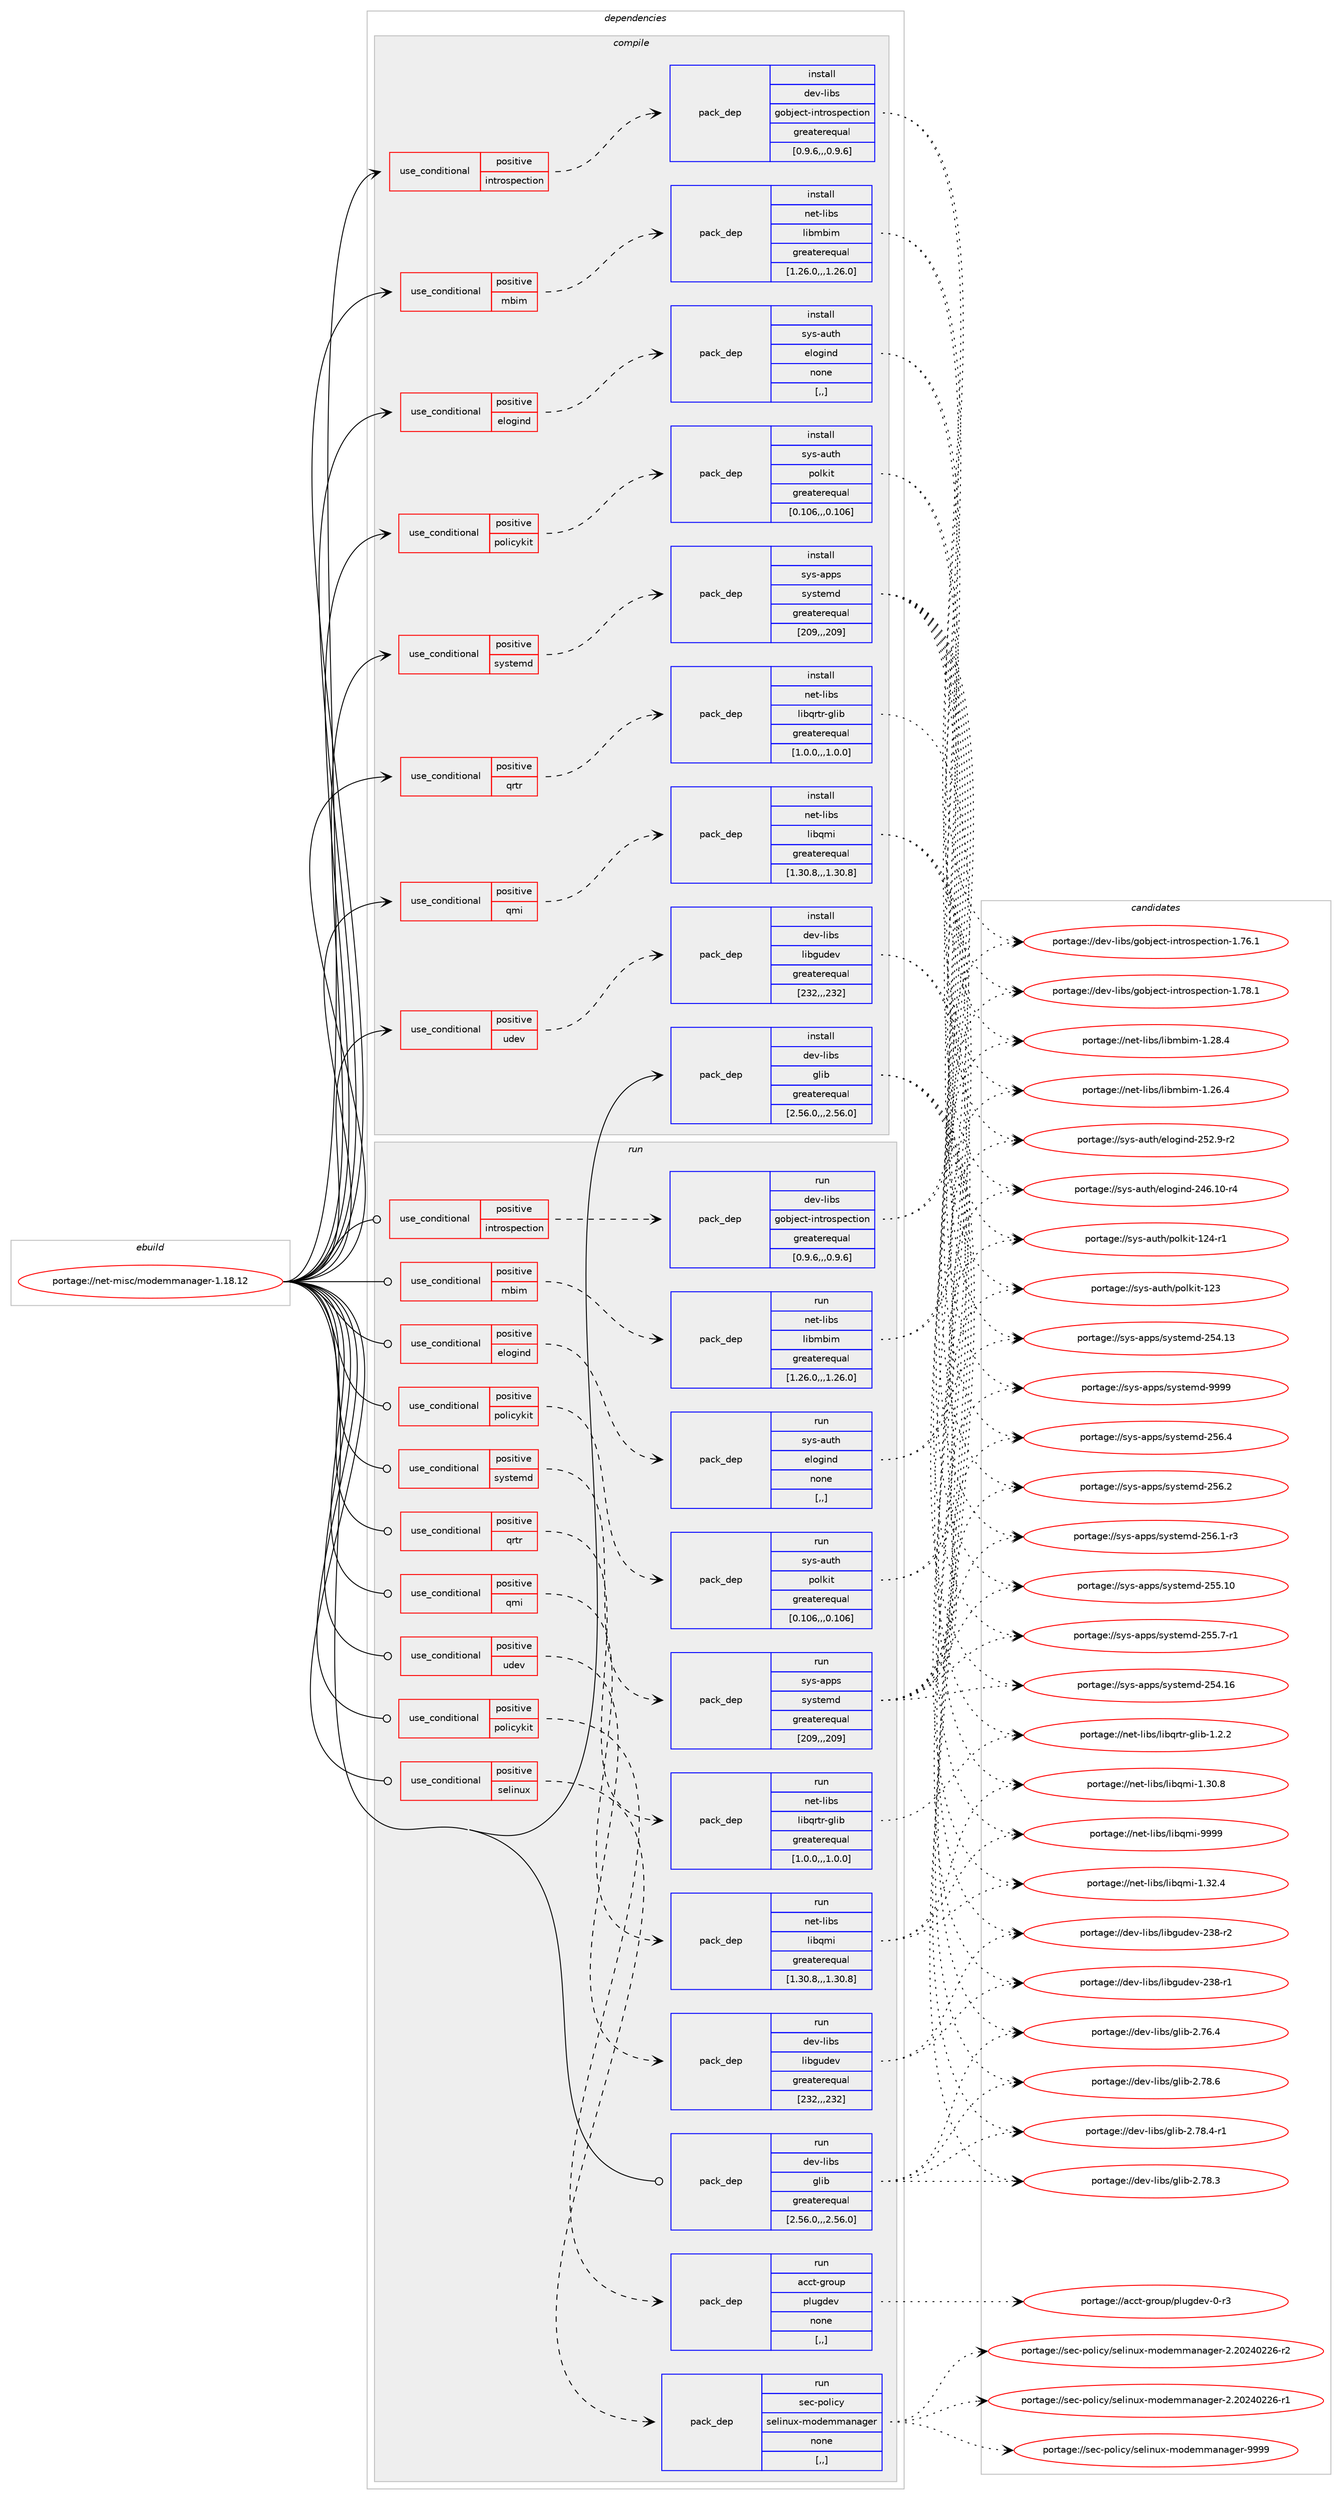 digraph prolog {

# *************
# Graph options
# *************

newrank=true;
concentrate=true;
compound=true;
graph [rankdir=LR,fontname=Helvetica,fontsize=10,ranksep=1.5];#, ranksep=2.5, nodesep=0.2];
edge  [arrowhead=vee];
node  [fontname=Helvetica,fontsize=10];

# **********
# The ebuild
# **********

subgraph cluster_leftcol {
color=gray;
label=<<i>ebuild</i>>;
id [label="portage://net-misc/modemmanager-1.18.12", color=red, width=4, href="../net-misc/modemmanager-1.18.12.svg"];
}

# ****************
# The dependencies
# ****************

subgraph cluster_midcol {
color=gray;
label=<<i>dependencies</i>>;
subgraph cluster_compile {
fillcolor="#eeeeee";
style=filled;
label=<<i>compile</i>>;
subgraph cond97933 {
dependency372166 [label=<<TABLE BORDER="0" CELLBORDER="1" CELLSPACING="0" CELLPADDING="4"><TR><TD ROWSPAN="3" CELLPADDING="10">use_conditional</TD></TR><TR><TD>positive</TD></TR><TR><TD>elogind</TD></TR></TABLE>>, shape=none, color=red];
subgraph pack271567 {
dependency372167 [label=<<TABLE BORDER="0" CELLBORDER="1" CELLSPACING="0" CELLPADDING="4" WIDTH="220"><TR><TD ROWSPAN="6" CELLPADDING="30">pack_dep</TD></TR><TR><TD WIDTH="110">install</TD></TR><TR><TD>sys-auth</TD></TR><TR><TD>elogind</TD></TR><TR><TD>none</TD></TR><TR><TD>[,,]</TD></TR></TABLE>>, shape=none, color=blue];
}
dependency372166:e -> dependency372167:w [weight=20,style="dashed",arrowhead="vee"];
}
id:e -> dependency372166:w [weight=20,style="solid",arrowhead="vee"];
subgraph cond97934 {
dependency372168 [label=<<TABLE BORDER="0" CELLBORDER="1" CELLSPACING="0" CELLPADDING="4"><TR><TD ROWSPAN="3" CELLPADDING="10">use_conditional</TD></TR><TR><TD>positive</TD></TR><TR><TD>introspection</TD></TR></TABLE>>, shape=none, color=red];
subgraph pack271568 {
dependency372169 [label=<<TABLE BORDER="0" CELLBORDER="1" CELLSPACING="0" CELLPADDING="4" WIDTH="220"><TR><TD ROWSPAN="6" CELLPADDING="30">pack_dep</TD></TR><TR><TD WIDTH="110">install</TD></TR><TR><TD>dev-libs</TD></TR><TR><TD>gobject-introspection</TD></TR><TR><TD>greaterequal</TD></TR><TR><TD>[0.9.6,,,0.9.6]</TD></TR></TABLE>>, shape=none, color=blue];
}
dependency372168:e -> dependency372169:w [weight=20,style="dashed",arrowhead="vee"];
}
id:e -> dependency372168:w [weight=20,style="solid",arrowhead="vee"];
subgraph cond97935 {
dependency372170 [label=<<TABLE BORDER="0" CELLBORDER="1" CELLSPACING="0" CELLPADDING="4"><TR><TD ROWSPAN="3" CELLPADDING="10">use_conditional</TD></TR><TR><TD>positive</TD></TR><TR><TD>mbim</TD></TR></TABLE>>, shape=none, color=red];
subgraph pack271569 {
dependency372171 [label=<<TABLE BORDER="0" CELLBORDER="1" CELLSPACING="0" CELLPADDING="4" WIDTH="220"><TR><TD ROWSPAN="6" CELLPADDING="30">pack_dep</TD></TR><TR><TD WIDTH="110">install</TD></TR><TR><TD>net-libs</TD></TR><TR><TD>libmbim</TD></TR><TR><TD>greaterequal</TD></TR><TR><TD>[1.26.0,,,1.26.0]</TD></TR></TABLE>>, shape=none, color=blue];
}
dependency372170:e -> dependency372171:w [weight=20,style="dashed",arrowhead="vee"];
}
id:e -> dependency372170:w [weight=20,style="solid",arrowhead="vee"];
subgraph cond97936 {
dependency372172 [label=<<TABLE BORDER="0" CELLBORDER="1" CELLSPACING="0" CELLPADDING="4"><TR><TD ROWSPAN="3" CELLPADDING="10">use_conditional</TD></TR><TR><TD>positive</TD></TR><TR><TD>policykit</TD></TR></TABLE>>, shape=none, color=red];
subgraph pack271570 {
dependency372173 [label=<<TABLE BORDER="0" CELLBORDER="1" CELLSPACING="0" CELLPADDING="4" WIDTH="220"><TR><TD ROWSPAN="6" CELLPADDING="30">pack_dep</TD></TR><TR><TD WIDTH="110">install</TD></TR><TR><TD>sys-auth</TD></TR><TR><TD>polkit</TD></TR><TR><TD>greaterequal</TD></TR><TR><TD>[0.106,,,0.106]</TD></TR></TABLE>>, shape=none, color=blue];
}
dependency372172:e -> dependency372173:w [weight=20,style="dashed",arrowhead="vee"];
}
id:e -> dependency372172:w [weight=20,style="solid",arrowhead="vee"];
subgraph cond97937 {
dependency372174 [label=<<TABLE BORDER="0" CELLBORDER="1" CELLSPACING="0" CELLPADDING="4"><TR><TD ROWSPAN="3" CELLPADDING="10">use_conditional</TD></TR><TR><TD>positive</TD></TR><TR><TD>qmi</TD></TR></TABLE>>, shape=none, color=red];
subgraph pack271571 {
dependency372175 [label=<<TABLE BORDER="0" CELLBORDER="1" CELLSPACING="0" CELLPADDING="4" WIDTH="220"><TR><TD ROWSPAN="6" CELLPADDING="30">pack_dep</TD></TR><TR><TD WIDTH="110">install</TD></TR><TR><TD>net-libs</TD></TR><TR><TD>libqmi</TD></TR><TR><TD>greaterequal</TD></TR><TR><TD>[1.30.8,,,1.30.8]</TD></TR></TABLE>>, shape=none, color=blue];
}
dependency372174:e -> dependency372175:w [weight=20,style="dashed",arrowhead="vee"];
}
id:e -> dependency372174:w [weight=20,style="solid",arrowhead="vee"];
subgraph cond97938 {
dependency372176 [label=<<TABLE BORDER="0" CELLBORDER="1" CELLSPACING="0" CELLPADDING="4"><TR><TD ROWSPAN="3" CELLPADDING="10">use_conditional</TD></TR><TR><TD>positive</TD></TR><TR><TD>qrtr</TD></TR></TABLE>>, shape=none, color=red];
subgraph pack271572 {
dependency372177 [label=<<TABLE BORDER="0" CELLBORDER="1" CELLSPACING="0" CELLPADDING="4" WIDTH="220"><TR><TD ROWSPAN="6" CELLPADDING="30">pack_dep</TD></TR><TR><TD WIDTH="110">install</TD></TR><TR><TD>net-libs</TD></TR><TR><TD>libqrtr-glib</TD></TR><TR><TD>greaterequal</TD></TR><TR><TD>[1.0.0,,,1.0.0]</TD></TR></TABLE>>, shape=none, color=blue];
}
dependency372176:e -> dependency372177:w [weight=20,style="dashed",arrowhead="vee"];
}
id:e -> dependency372176:w [weight=20,style="solid",arrowhead="vee"];
subgraph cond97939 {
dependency372178 [label=<<TABLE BORDER="0" CELLBORDER="1" CELLSPACING="0" CELLPADDING="4"><TR><TD ROWSPAN="3" CELLPADDING="10">use_conditional</TD></TR><TR><TD>positive</TD></TR><TR><TD>systemd</TD></TR></TABLE>>, shape=none, color=red];
subgraph pack271573 {
dependency372179 [label=<<TABLE BORDER="0" CELLBORDER="1" CELLSPACING="0" CELLPADDING="4" WIDTH="220"><TR><TD ROWSPAN="6" CELLPADDING="30">pack_dep</TD></TR><TR><TD WIDTH="110">install</TD></TR><TR><TD>sys-apps</TD></TR><TR><TD>systemd</TD></TR><TR><TD>greaterequal</TD></TR><TR><TD>[209,,,209]</TD></TR></TABLE>>, shape=none, color=blue];
}
dependency372178:e -> dependency372179:w [weight=20,style="dashed",arrowhead="vee"];
}
id:e -> dependency372178:w [weight=20,style="solid",arrowhead="vee"];
subgraph cond97940 {
dependency372180 [label=<<TABLE BORDER="0" CELLBORDER="1" CELLSPACING="0" CELLPADDING="4"><TR><TD ROWSPAN="3" CELLPADDING="10">use_conditional</TD></TR><TR><TD>positive</TD></TR><TR><TD>udev</TD></TR></TABLE>>, shape=none, color=red];
subgraph pack271574 {
dependency372181 [label=<<TABLE BORDER="0" CELLBORDER="1" CELLSPACING="0" CELLPADDING="4" WIDTH="220"><TR><TD ROWSPAN="6" CELLPADDING="30">pack_dep</TD></TR><TR><TD WIDTH="110">install</TD></TR><TR><TD>dev-libs</TD></TR><TR><TD>libgudev</TD></TR><TR><TD>greaterequal</TD></TR><TR><TD>[232,,,232]</TD></TR></TABLE>>, shape=none, color=blue];
}
dependency372180:e -> dependency372181:w [weight=20,style="dashed",arrowhead="vee"];
}
id:e -> dependency372180:w [weight=20,style="solid",arrowhead="vee"];
subgraph pack271575 {
dependency372182 [label=<<TABLE BORDER="0" CELLBORDER="1" CELLSPACING="0" CELLPADDING="4" WIDTH="220"><TR><TD ROWSPAN="6" CELLPADDING="30">pack_dep</TD></TR><TR><TD WIDTH="110">install</TD></TR><TR><TD>dev-libs</TD></TR><TR><TD>glib</TD></TR><TR><TD>greaterequal</TD></TR><TR><TD>[2.56.0,,,2.56.0]</TD></TR></TABLE>>, shape=none, color=blue];
}
id:e -> dependency372182:w [weight=20,style="solid",arrowhead="vee"];
}
subgraph cluster_compileandrun {
fillcolor="#eeeeee";
style=filled;
label=<<i>compile and run</i>>;
}
subgraph cluster_run {
fillcolor="#eeeeee";
style=filled;
label=<<i>run</i>>;
subgraph cond97941 {
dependency372183 [label=<<TABLE BORDER="0" CELLBORDER="1" CELLSPACING="0" CELLPADDING="4"><TR><TD ROWSPAN="3" CELLPADDING="10">use_conditional</TD></TR><TR><TD>positive</TD></TR><TR><TD>elogind</TD></TR></TABLE>>, shape=none, color=red];
subgraph pack271576 {
dependency372184 [label=<<TABLE BORDER="0" CELLBORDER="1" CELLSPACING="0" CELLPADDING="4" WIDTH="220"><TR><TD ROWSPAN="6" CELLPADDING="30">pack_dep</TD></TR><TR><TD WIDTH="110">run</TD></TR><TR><TD>sys-auth</TD></TR><TR><TD>elogind</TD></TR><TR><TD>none</TD></TR><TR><TD>[,,]</TD></TR></TABLE>>, shape=none, color=blue];
}
dependency372183:e -> dependency372184:w [weight=20,style="dashed",arrowhead="vee"];
}
id:e -> dependency372183:w [weight=20,style="solid",arrowhead="odot"];
subgraph cond97942 {
dependency372185 [label=<<TABLE BORDER="0" CELLBORDER="1" CELLSPACING="0" CELLPADDING="4"><TR><TD ROWSPAN="3" CELLPADDING="10">use_conditional</TD></TR><TR><TD>positive</TD></TR><TR><TD>introspection</TD></TR></TABLE>>, shape=none, color=red];
subgraph pack271577 {
dependency372186 [label=<<TABLE BORDER="0" CELLBORDER="1" CELLSPACING="0" CELLPADDING="4" WIDTH="220"><TR><TD ROWSPAN="6" CELLPADDING="30">pack_dep</TD></TR><TR><TD WIDTH="110">run</TD></TR><TR><TD>dev-libs</TD></TR><TR><TD>gobject-introspection</TD></TR><TR><TD>greaterequal</TD></TR><TR><TD>[0.9.6,,,0.9.6]</TD></TR></TABLE>>, shape=none, color=blue];
}
dependency372185:e -> dependency372186:w [weight=20,style="dashed",arrowhead="vee"];
}
id:e -> dependency372185:w [weight=20,style="solid",arrowhead="odot"];
subgraph cond97943 {
dependency372187 [label=<<TABLE BORDER="0" CELLBORDER="1" CELLSPACING="0" CELLPADDING="4"><TR><TD ROWSPAN="3" CELLPADDING="10">use_conditional</TD></TR><TR><TD>positive</TD></TR><TR><TD>mbim</TD></TR></TABLE>>, shape=none, color=red];
subgraph pack271578 {
dependency372188 [label=<<TABLE BORDER="0" CELLBORDER="1" CELLSPACING="0" CELLPADDING="4" WIDTH="220"><TR><TD ROWSPAN="6" CELLPADDING="30">pack_dep</TD></TR><TR><TD WIDTH="110">run</TD></TR><TR><TD>net-libs</TD></TR><TR><TD>libmbim</TD></TR><TR><TD>greaterequal</TD></TR><TR><TD>[1.26.0,,,1.26.0]</TD></TR></TABLE>>, shape=none, color=blue];
}
dependency372187:e -> dependency372188:w [weight=20,style="dashed",arrowhead="vee"];
}
id:e -> dependency372187:w [weight=20,style="solid",arrowhead="odot"];
subgraph cond97944 {
dependency372189 [label=<<TABLE BORDER="0" CELLBORDER="1" CELLSPACING="0" CELLPADDING="4"><TR><TD ROWSPAN="3" CELLPADDING="10">use_conditional</TD></TR><TR><TD>positive</TD></TR><TR><TD>policykit</TD></TR></TABLE>>, shape=none, color=red];
subgraph pack271579 {
dependency372190 [label=<<TABLE BORDER="0" CELLBORDER="1" CELLSPACING="0" CELLPADDING="4" WIDTH="220"><TR><TD ROWSPAN="6" CELLPADDING="30">pack_dep</TD></TR><TR><TD WIDTH="110">run</TD></TR><TR><TD>acct-group</TD></TR><TR><TD>plugdev</TD></TR><TR><TD>none</TD></TR><TR><TD>[,,]</TD></TR></TABLE>>, shape=none, color=blue];
}
dependency372189:e -> dependency372190:w [weight=20,style="dashed",arrowhead="vee"];
}
id:e -> dependency372189:w [weight=20,style="solid",arrowhead="odot"];
subgraph cond97945 {
dependency372191 [label=<<TABLE BORDER="0" CELLBORDER="1" CELLSPACING="0" CELLPADDING="4"><TR><TD ROWSPAN="3" CELLPADDING="10">use_conditional</TD></TR><TR><TD>positive</TD></TR><TR><TD>policykit</TD></TR></TABLE>>, shape=none, color=red];
subgraph pack271580 {
dependency372192 [label=<<TABLE BORDER="0" CELLBORDER="1" CELLSPACING="0" CELLPADDING="4" WIDTH="220"><TR><TD ROWSPAN="6" CELLPADDING="30">pack_dep</TD></TR><TR><TD WIDTH="110">run</TD></TR><TR><TD>sys-auth</TD></TR><TR><TD>polkit</TD></TR><TR><TD>greaterequal</TD></TR><TR><TD>[0.106,,,0.106]</TD></TR></TABLE>>, shape=none, color=blue];
}
dependency372191:e -> dependency372192:w [weight=20,style="dashed",arrowhead="vee"];
}
id:e -> dependency372191:w [weight=20,style="solid",arrowhead="odot"];
subgraph cond97946 {
dependency372193 [label=<<TABLE BORDER="0" CELLBORDER="1" CELLSPACING="0" CELLPADDING="4"><TR><TD ROWSPAN="3" CELLPADDING="10">use_conditional</TD></TR><TR><TD>positive</TD></TR><TR><TD>qmi</TD></TR></TABLE>>, shape=none, color=red];
subgraph pack271581 {
dependency372194 [label=<<TABLE BORDER="0" CELLBORDER="1" CELLSPACING="0" CELLPADDING="4" WIDTH="220"><TR><TD ROWSPAN="6" CELLPADDING="30">pack_dep</TD></TR><TR><TD WIDTH="110">run</TD></TR><TR><TD>net-libs</TD></TR><TR><TD>libqmi</TD></TR><TR><TD>greaterequal</TD></TR><TR><TD>[1.30.8,,,1.30.8]</TD></TR></TABLE>>, shape=none, color=blue];
}
dependency372193:e -> dependency372194:w [weight=20,style="dashed",arrowhead="vee"];
}
id:e -> dependency372193:w [weight=20,style="solid",arrowhead="odot"];
subgraph cond97947 {
dependency372195 [label=<<TABLE BORDER="0" CELLBORDER="1" CELLSPACING="0" CELLPADDING="4"><TR><TD ROWSPAN="3" CELLPADDING="10">use_conditional</TD></TR><TR><TD>positive</TD></TR><TR><TD>qrtr</TD></TR></TABLE>>, shape=none, color=red];
subgraph pack271582 {
dependency372196 [label=<<TABLE BORDER="0" CELLBORDER="1" CELLSPACING="0" CELLPADDING="4" WIDTH="220"><TR><TD ROWSPAN="6" CELLPADDING="30">pack_dep</TD></TR><TR><TD WIDTH="110">run</TD></TR><TR><TD>net-libs</TD></TR><TR><TD>libqrtr-glib</TD></TR><TR><TD>greaterequal</TD></TR><TR><TD>[1.0.0,,,1.0.0]</TD></TR></TABLE>>, shape=none, color=blue];
}
dependency372195:e -> dependency372196:w [weight=20,style="dashed",arrowhead="vee"];
}
id:e -> dependency372195:w [weight=20,style="solid",arrowhead="odot"];
subgraph cond97948 {
dependency372197 [label=<<TABLE BORDER="0" CELLBORDER="1" CELLSPACING="0" CELLPADDING="4"><TR><TD ROWSPAN="3" CELLPADDING="10">use_conditional</TD></TR><TR><TD>positive</TD></TR><TR><TD>selinux</TD></TR></TABLE>>, shape=none, color=red];
subgraph pack271583 {
dependency372198 [label=<<TABLE BORDER="0" CELLBORDER="1" CELLSPACING="0" CELLPADDING="4" WIDTH="220"><TR><TD ROWSPAN="6" CELLPADDING="30">pack_dep</TD></TR><TR><TD WIDTH="110">run</TD></TR><TR><TD>sec-policy</TD></TR><TR><TD>selinux-modemmanager</TD></TR><TR><TD>none</TD></TR><TR><TD>[,,]</TD></TR></TABLE>>, shape=none, color=blue];
}
dependency372197:e -> dependency372198:w [weight=20,style="dashed",arrowhead="vee"];
}
id:e -> dependency372197:w [weight=20,style="solid",arrowhead="odot"];
subgraph cond97949 {
dependency372199 [label=<<TABLE BORDER="0" CELLBORDER="1" CELLSPACING="0" CELLPADDING="4"><TR><TD ROWSPAN="3" CELLPADDING="10">use_conditional</TD></TR><TR><TD>positive</TD></TR><TR><TD>systemd</TD></TR></TABLE>>, shape=none, color=red];
subgraph pack271584 {
dependency372200 [label=<<TABLE BORDER="0" CELLBORDER="1" CELLSPACING="0" CELLPADDING="4" WIDTH="220"><TR><TD ROWSPAN="6" CELLPADDING="30">pack_dep</TD></TR><TR><TD WIDTH="110">run</TD></TR><TR><TD>sys-apps</TD></TR><TR><TD>systemd</TD></TR><TR><TD>greaterequal</TD></TR><TR><TD>[209,,,209]</TD></TR></TABLE>>, shape=none, color=blue];
}
dependency372199:e -> dependency372200:w [weight=20,style="dashed",arrowhead="vee"];
}
id:e -> dependency372199:w [weight=20,style="solid",arrowhead="odot"];
subgraph cond97950 {
dependency372201 [label=<<TABLE BORDER="0" CELLBORDER="1" CELLSPACING="0" CELLPADDING="4"><TR><TD ROWSPAN="3" CELLPADDING="10">use_conditional</TD></TR><TR><TD>positive</TD></TR><TR><TD>udev</TD></TR></TABLE>>, shape=none, color=red];
subgraph pack271585 {
dependency372202 [label=<<TABLE BORDER="0" CELLBORDER="1" CELLSPACING="0" CELLPADDING="4" WIDTH="220"><TR><TD ROWSPAN="6" CELLPADDING="30">pack_dep</TD></TR><TR><TD WIDTH="110">run</TD></TR><TR><TD>dev-libs</TD></TR><TR><TD>libgudev</TD></TR><TR><TD>greaterequal</TD></TR><TR><TD>[232,,,232]</TD></TR></TABLE>>, shape=none, color=blue];
}
dependency372201:e -> dependency372202:w [weight=20,style="dashed",arrowhead="vee"];
}
id:e -> dependency372201:w [weight=20,style="solid",arrowhead="odot"];
subgraph pack271586 {
dependency372203 [label=<<TABLE BORDER="0" CELLBORDER="1" CELLSPACING="0" CELLPADDING="4" WIDTH="220"><TR><TD ROWSPAN="6" CELLPADDING="30">pack_dep</TD></TR><TR><TD WIDTH="110">run</TD></TR><TR><TD>dev-libs</TD></TR><TR><TD>glib</TD></TR><TR><TD>greaterequal</TD></TR><TR><TD>[2.56.0,,,2.56.0]</TD></TR></TABLE>>, shape=none, color=blue];
}
id:e -> dependency372203:w [weight=20,style="solid",arrowhead="odot"];
}
}

# **************
# The candidates
# **************

subgraph cluster_choices {
rank=same;
color=gray;
label=<<i>candidates</i>>;

subgraph choice271567 {
color=black;
nodesep=1;
choice1151211154597117116104471011081111031051101004550535046574511450 [label="portage://sys-auth/elogind-252.9-r2", color=red, width=4,href="../sys-auth/elogind-252.9-r2.svg"];
choice115121115459711711610447101108111103105110100455052544649484511452 [label="portage://sys-auth/elogind-246.10-r4", color=red, width=4,href="../sys-auth/elogind-246.10-r4.svg"];
dependency372167:e -> choice1151211154597117116104471011081111031051101004550535046574511450:w [style=dotted,weight="100"];
dependency372167:e -> choice115121115459711711610447101108111103105110100455052544649484511452:w [style=dotted,weight="100"];
}
subgraph choice271568 {
color=black;
nodesep=1;
choice1001011184510810598115471031119810610199116451051101161141111151121019911610511111045494655564649 [label="portage://dev-libs/gobject-introspection-1.78.1", color=red, width=4,href="../dev-libs/gobject-introspection-1.78.1.svg"];
choice1001011184510810598115471031119810610199116451051101161141111151121019911610511111045494655544649 [label="portage://dev-libs/gobject-introspection-1.76.1", color=red, width=4,href="../dev-libs/gobject-introspection-1.76.1.svg"];
dependency372169:e -> choice1001011184510810598115471031119810610199116451051101161141111151121019911610511111045494655564649:w [style=dotted,weight="100"];
dependency372169:e -> choice1001011184510810598115471031119810610199116451051101161141111151121019911610511111045494655544649:w [style=dotted,weight="100"];
}
subgraph choice271569 {
color=black;
nodesep=1;
choice110101116451081059811547108105981099810510945494650564652 [label="portage://net-libs/libmbim-1.28.4", color=red, width=4,href="../net-libs/libmbim-1.28.4.svg"];
choice110101116451081059811547108105981099810510945494650544652 [label="portage://net-libs/libmbim-1.26.4", color=red, width=4,href="../net-libs/libmbim-1.26.4.svg"];
dependency372171:e -> choice110101116451081059811547108105981099810510945494650564652:w [style=dotted,weight="100"];
dependency372171:e -> choice110101116451081059811547108105981099810510945494650544652:w [style=dotted,weight="100"];
}
subgraph choice271570 {
color=black;
nodesep=1;
choice115121115459711711610447112111108107105116454950524511449 [label="portage://sys-auth/polkit-124-r1", color=red, width=4,href="../sys-auth/polkit-124-r1.svg"];
choice11512111545971171161044711211110810710511645495051 [label="portage://sys-auth/polkit-123", color=red, width=4,href="../sys-auth/polkit-123.svg"];
dependency372173:e -> choice115121115459711711610447112111108107105116454950524511449:w [style=dotted,weight="100"];
dependency372173:e -> choice11512111545971171161044711211110810710511645495051:w [style=dotted,weight="100"];
}
subgraph choice271571 {
color=black;
nodesep=1;
choice110101116451081059811547108105981131091054557575757 [label="portage://net-libs/libqmi-9999", color=red, width=4,href="../net-libs/libqmi-9999.svg"];
choice1101011164510810598115471081059811310910545494651504652 [label="portage://net-libs/libqmi-1.32.4", color=red, width=4,href="../net-libs/libqmi-1.32.4.svg"];
choice1101011164510810598115471081059811310910545494651484656 [label="portage://net-libs/libqmi-1.30.8", color=red, width=4,href="../net-libs/libqmi-1.30.8.svg"];
dependency372175:e -> choice110101116451081059811547108105981131091054557575757:w [style=dotted,weight="100"];
dependency372175:e -> choice1101011164510810598115471081059811310910545494651504652:w [style=dotted,weight="100"];
dependency372175:e -> choice1101011164510810598115471081059811310910545494651484656:w [style=dotted,weight="100"];
}
subgraph choice271572 {
color=black;
nodesep=1;
choice110101116451081059811547108105981131141161144510310810598454946504650 [label="portage://net-libs/libqrtr-glib-1.2.2", color=red, width=4,href="../net-libs/libqrtr-glib-1.2.2.svg"];
dependency372177:e -> choice110101116451081059811547108105981131141161144510310810598454946504650:w [style=dotted,weight="100"];
}
subgraph choice271573 {
color=black;
nodesep=1;
choice1151211154597112112115471151211151161011091004557575757 [label="portage://sys-apps/systemd-9999", color=red, width=4,href="../sys-apps/systemd-9999.svg"];
choice115121115459711211211547115121115116101109100455053544652 [label="portage://sys-apps/systemd-256.4", color=red, width=4,href="../sys-apps/systemd-256.4.svg"];
choice115121115459711211211547115121115116101109100455053544650 [label="portage://sys-apps/systemd-256.2", color=red, width=4,href="../sys-apps/systemd-256.2.svg"];
choice1151211154597112112115471151211151161011091004550535446494511451 [label="portage://sys-apps/systemd-256.1-r3", color=red, width=4,href="../sys-apps/systemd-256.1-r3.svg"];
choice11512111545971121121154711512111511610110910045505353464948 [label="portage://sys-apps/systemd-255.10", color=red, width=4,href="../sys-apps/systemd-255.10.svg"];
choice1151211154597112112115471151211151161011091004550535346554511449 [label="portage://sys-apps/systemd-255.7-r1", color=red, width=4,href="../sys-apps/systemd-255.7-r1.svg"];
choice11512111545971121121154711512111511610110910045505352464954 [label="portage://sys-apps/systemd-254.16", color=red, width=4,href="../sys-apps/systemd-254.16.svg"];
choice11512111545971121121154711512111511610110910045505352464951 [label="portage://sys-apps/systemd-254.13", color=red, width=4,href="../sys-apps/systemd-254.13.svg"];
dependency372179:e -> choice1151211154597112112115471151211151161011091004557575757:w [style=dotted,weight="100"];
dependency372179:e -> choice115121115459711211211547115121115116101109100455053544652:w [style=dotted,weight="100"];
dependency372179:e -> choice115121115459711211211547115121115116101109100455053544650:w [style=dotted,weight="100"];
dependency372179:e -> choice1151211154597112112115471151211151161011091004550535446494511451:w [style=dotted,weight="100"];
dependency372179:e -> choice11512111545971121121154711512111511610110910045505353464948:w [style=dotted,weight="100"];
dependency372179:e -> choice1151211154597112112115471151211151161011091004550535346554511449:w [style=dotted,weight="100"];
dependency372179:e -> choice11512111545971121121154711512111511610110910045505352464954:w [style=dotted,weight="100"];
dependency372179:e -> choice11512111545971121121154711512111511610110910045505352464951:w [style=dotted,weight="100"];
}
subgraph choice271574 {
color=black;
nodesep=1;
choice10010111845108105981154710810598103117100101118455051564511450 [label="portage://dev-libs/libgudev-238-r2", color=red, width=4,href="../dev-libs/libgudev-238-r2.svg"];
choice10010111845108105981154710810598103117100101118455051564511449 [label="portage://dev-libs/libgudev-238-r1", color=red, width=4,href="../dev-libs/libgudev-238-r1.svg"];
dependency372181:e -> choice10010111845108105981154710810598103117100101118455051564511450:w [style=dotted,weight="100"];
dependency372181:e -> choice10010111845108105981154710810598103117100101118455051564511449:w [style=dotted,weight="100"];
}
subgraph choice271575 {
color=black;
nodesep=1;
choice1001011184510810598115471031081059845504655564654 [label="portage://dev-libs/glib-2.78.6", color=red, width=4,href="../dev-libs/glib-2.78.6.svg"];
choice10010111845108105981154710310810598455046555646524511449 [label="portage://dev-libs/glib-2.78.4-r1", color=red, width=4,href="../dev-libs/glib-2.78.4-r1.svg"];
choice1001011184510810598115471031081059845504655564651 [label="portage://dev-libs/glib-2.78.3", color=red, width=4,href="../dev-libs/glib-2.78.3.svg"];
choice1001011184510810598115471031081059845504655544652 [label="portage://dev-libs/glib-2.76.4", color=red, width=4,href="../dev-libs/glib-2.76.4.svg"];
dependency372182:e -> choice1001011184510810598115471031081059845504655564654:w [style=dotted,weight="100"];
dependency372182:e -> choice10010111845108105981154710310810598455046555646524511449:w [style=dotted,weight="100"];
dependency372182:e -> choice1001011184510810598115471031081059845504655564651:w [style=dotted,weight="100"];
dependency372182:e -> choice1001011184510810598115471031081059845504655544652:w [style=dotted,weight="100"];
}
subgraph choice271576 {
color=black;
nodesep=1;
choice1151211154597117116104471011081111031051101004550535046574511450 [label="portage://sys-auth/elogind-252.9-r2", color=red, width=4,href="../sys-auth/elogind-252.9-r2.svg"];
choice115121115459711711610447101108111103105110100455052544649484511452 [label="portage://sys-auth/elogind-246.10-r4", color=red, width=4,href="../sys-auth/elogind-246.10-r4.svg"];
dependency372184:e -> choice1151211154597117116104471011081111031051101004550535046574511450:w [style=dotted,weight="100"];
dependency372184:e -> choice115121115459711711610447101108111103105110100455052544649484511452:w [style=dotted,weight="100"];
}
subgraph choice271577 {
color=black;
nodesep=1;
choice1001011184510810598115471031119810610199116451051101161141111151121019911610511111045494655564649 [label="portage://dev-libs/gobject-introspection-1.78.1", color=red, width=4,href="../dev-libs/gobject-introspection-1.78.1.svg"];
choice1001011184510810598115471031119810610199116451051101161141111151121019911610511111045494655544649 [label="portage://dev-libs/gobject-introspection-1.76.1", color=red, width=4,href="../dev-libs/gobject-introspection-1.76.1.svg"];
dependency372186:e -> choice1001011184510810598115471031119810610199116451051101161141111151121019911610511111045494655564649:w [style=dotted,weight="100"];
dependency372186:e -> choice1001011184510810598115471031119810610199116451051101161141111151121019911610511111045494655544649:w [style=dotted,weight="100"];
}
subgraph choice271578 {
color=black;
nodesep=1;
choice110101116451081059811547108105981099810510945494650564652 [label="portage://net-libs/libmbim-1.28.4", color=red, width=4,href="../net-libs/libmbim-1.28.4.svg"];
choice110101116451081059811547108105981099810510945494650544652 [label="portage://net-libs/libmbim-1.26.4", color=red, width=4,href="../net-libs/libmbim-1.26.4.svg"];
dependency372188:e -> choice110101116451081059811547108105981099810510945494650564652:w [style=dotted,weight="100"];
dependency372188:e -> choice110101116451081059811547108105981099810510945494650544652:w [style=dotted,weight="100"];
}
subgraph choice271579 {
color=black;
nodesep=1;
choice979999116451031141111171124711210811710310010111845484511451 [label="portage://acct-group/plugdev-0-r3", color=red, width=4,href="../acct-group/plugdev-0-r3.svg"];
dependency372190:e -> choice979999116451031141111171124711210811710310010111845484511451:w [style=dotted,weight="100"];
}
subgraph choice271580 {
color=black;
nodesep=1;
choice115121115459711711610447112111108107105116454950524511449 [label="portage://sys-auth/polkit-124-r1", color=red, width=4,href="../sys-auth/polkit-124-r1.svg"];
choice11512111545971171161044711211110810710511645495051 [label="portage://sys-auth/polkit-123", color=red, width=4,href="../sys-auth/polkit-123.svg"];
dependency372192:e -> choice115121115459711711610447112111108107105116454950524511449:w [style=dotted,weight="100"];
dependency372192:e -> choice11512111545971171161044711211110810710511645495051:w [style=dotted,weight="100"];
}
subgraph choice271581 {
color=black;
nodesep=1;
choice110101116451081059811547108105981131091054557575757 [label="portage://net-libs/libqmi-9999", color=red, width=4,href="../net-libs/libqmi-9999.svg"];
choice1101011164510810598115471081059811310910545494651504652 [label="portage://net-libs/libqmi-1.32.4", color=red, width=4,href="../net-libs/libqmi-1.32.4.svg"];
choice1101011164510810598115471081059811310910545494651484656 [label="portage://net-libs/libqmi-1.30.8", color=red, width=4,href="../net-libs/libqmi-1.30.8.svg"];
dependency372194:e -> choice110101116451081059811547108105981131091054557575757:w [style=dotted,weight="100"];
dependency372194:e -> choice1101011164510810598115471081059811310910545494651504652:w [style=dotted,weight="100"];
dependency372194:e -> choice1101011164510810598115471081059811310910545494651484656:w [style=dotted,weight="100"];
}
subgraph choice271582 {
color=black;
nodesep=1;
choice110101116451081059811547108105981131141161144510310810598454946504650 [label="portage://net-libs/libqrtr-glib-1.2.2", color=red, width=4,href="../net-libs/libqrtr-glib-1.2.2.svg"];
dependency372196:e -> choice110101116451081059811547108105981131141161144510310810598454946504650:w [style=dotted,weight="100"];
}
subgraph choice271583 {
color=black;
nodesep=1;
choice115101994511211110810599121471151011081051101171204510911110010110910997110971031011144557575757 [label="portage://sec-policy/selinux-modemmanager-9999", color=red, width=4,href="../sec-policy/selinux-modemmanager-9999.svg"];
choice1151019945112111108105991214711510110810511011712045109111100101109109971109710310111445504650485052485050544511450 [label="portage://sec-policy/selinux-modemmanager-2.20240226-r2", color=red, width=4,href="../sec-policy/selinux-modemmanager-2.20240226-r2.svg"];
choice1151019945112111108105991214711510110810511011712045109111100101109109971109710310111445504650485052485050544511449 [label="portage://sec-policy/selinux-modemmanager-2.20240226-r1", color=red, width=4,href="../sec-policy/selinux-modemmanager-2.20240226-r1.svg"];
dependency372198:e -> choice115101994511211110810599121471151011081051101171204510911110010110910997110971031011144557575757:w [style=dotted,weight="100"];
dependency372198:e -> choice1151019945112111108105991214711510110810511011712045109111100101109109971109710310111445504650485052485050544511450:w [style=dotted,weight="100"];
dependency372198:e -> choice1151019945112111108105991214711510110810511011712045109111100101109109971109710310111445504650485052485050544511449:w [style=dotted,weight="100"];
}
subgraph choice271584 {
color=black;
nodesep=1;
choice1151211154597112112115471151211151161011091004557575757 [label="portage://sys-apps/systemd-9999", color=red, width=4,href="../sys-apps/systemd-9999.svg"];
choice115121115459711211211547115121115116101109100455053544652 [label="portage://sys-apps/systemd-256.4", color=red, width=4,href="../sys-apps/systemd-256.4.svg"];
choice115121115459711211211547115121115116101109100455053544650 [label="portage://sys-apps/systemd-256.2", color=red, width=4,href="../sys-apps/systemd-256.2.svg"];
choice1151211154597112112115471151211151161011091004550535446494511451 [label="portage://sys-apps/systemd-256.1-r3", color=red, width=4,href="../sys-apps/systemd-256.1-r3.svg"];
choice11512111545971121121154711512111511610110910045505353464948 [label="portage://sys-apps/systemd-255.10", color=red, width=4,href="../sys-apps/systemd-255.10.svg"];
choice1151211154597112112115471151211151161011091004550535346554511449 [label="portage://sys-apps/systemd-255.7-r1", color=red, width=4,href="../sys-apps/systemd-255.7-r1.svg"];
choice11512111545971121121154711512111511610110910045505352464954 [label="portage://sys-apps/systemd-254.16", color=red, width=4,href="../sys-apps/systemd-254.16.svg"];
choice11512111545971121121154711512111511610110910045505352464951 [label="portage://sys-apps/systemd-254.13", color=red, width=4,href="../sys-apps/systemd-254.13.svg"];
dependency372200:e -> choice1151211154597112112115471151211151161011091004557575757:w [style=dotted,weight="100"];
dependency372200:e -> choice115121115459711211211547115121115116101109100455053544652:w [style=dotted,weight="100"];
dependency372200:e -> choice115121115459711211211547115121115116101109100455053544650:w [style=dotted,weight="100"];
dependency372200:e -> choice1151211154597112112115471151211151161011091004550535446494511451:w [style=dotted,weight="100"];
dependency372200:e -> choice11512111545971121121154711512111511610110910045505353464948:w [style=dotted,weight="100"];
dependency372200:e -> choice1151211154597112112115471151211151161011091004550535346554511449:w [style=dotted,weight="100"];
dependency372200:e -> choice11512111545971121121154711512111511610110910045505352464954:w [style=dotted,weight="100"];
dependency372200:e -> choice11512111545971121121154711512111511610110910045505352464951:w [style=dotted,weight="100"];
}
subgraph choice271585 {
color=black;
nodesep=1;
choice10010111845108105981154710810598103117100101118455051564511450 [label="portage://dev-libs/libgudev-238-r2", color=red, width=4,href="../dev-libs/libgudev-238-r2.svg"];
choice10010111845108105981154710810598103117100101118455051564511449 [label="portage://dev-libs/libgudev-238-r1", color=red, width=4,href="../dev-libs/libgudev-238-r1.svg"];
dependency372202:e -> choice10010111845108105981154710810598103117100101118455051564511450:w [style=dotted,weight="100"];
dependency372202:e -> choice10010111845108105981154710810598103117100101118455051564511449:w [style=dotted,weight="100"];
}
subgraph choice271586 {
color=black;
nodesep=1;
choice1001011184510810598115471031081059845504655564654 [label="portage://dev-libs/glib-2.78.6", color=red, width=4,href="../dev-libs/glib-2.78.6.svg"];
choice10010111845108105981154710310810598455046555646524511449 [label="portage://dev-libs/glib-2.78.4-r1", color=red, width=4,href="../dev-libs/glib-2.78.4-r1.svg"];
choice1001011184510810598115471031081059845504655564651 [label="portage://dev-libs/glib-2.78.3", color=red, width=4,href="../dev-libs/glib-2.78.3.svg"];
choice1001011184510810598115471031081059845504655544652 [label="portage://dev-libs/glib-2.76.4", color=red, width=4,href="../dev-libs/glib-2.76.4.svg"];
dependency372203:e -> choice1001011184510810598115471031081059845504655564654:w [style=dotted,weight="100"];
dependency372203:e -> choice10010111845108105981154710310810598455046555646524511449:w [style=dotted,weight="100"];
dependency372203:e -> choice1001011184510810598115471031081059845504655564651:w [style=dotted,weight="100"];
dependency372203:e -> choice1001011184510810598115471031081059845504655544652:w [style=dotted,weight="100"];
}
}

}
